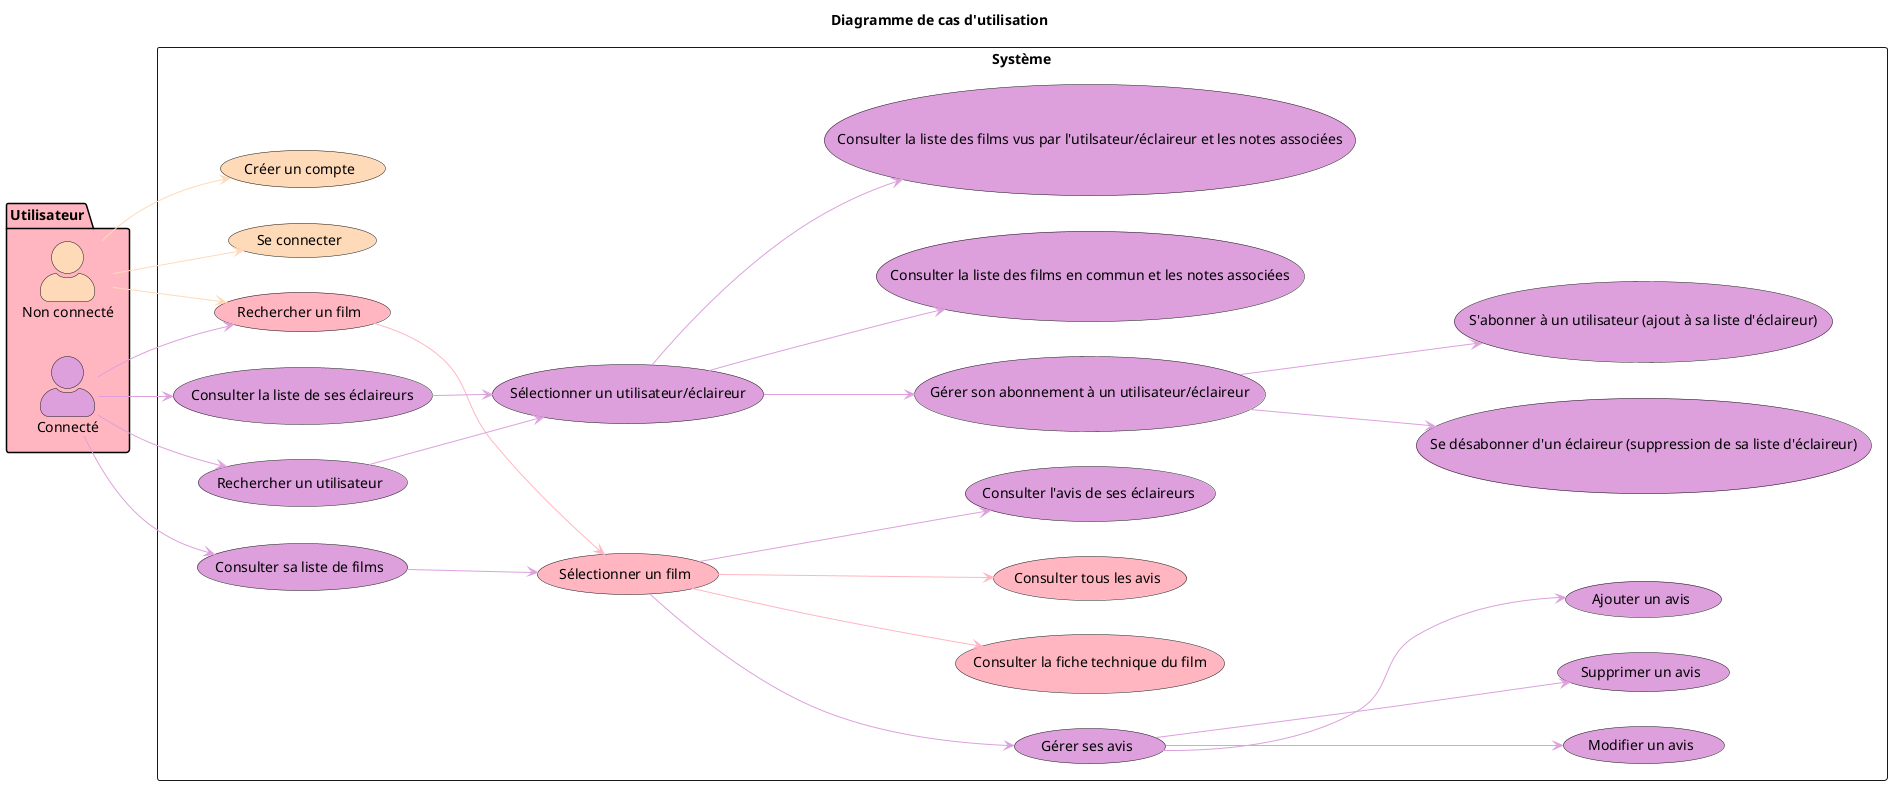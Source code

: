 @startuml Diagramme de cas d'utilisation
title Diagramme de cas d'utilisation
left to right direction

' Activer le style awesome pour les acteurs
skinparam actorStyle awesome
package Utilisateur #FFB6C1 {
' Styliser chaque acteur séparément
actor "Non connecté" as u1 #FFDAB9
actor "Connecté" as u2 #DDA0DD
}

rectangle Système {
  usecase "Consulter la liste de ses éclaireurs" as 2 #DDA0DD
  usecase "Rechercher un utilisateur" as 3 #DDA0DD
  usecase "Sélectionner un utilisateur/éclaireur" as 4 #DDA0DD
  usecase "Consulter la liste des films en commun et les notes associées" as 5 #DDA0DD
  usecase "Consulter la liste des films vus par l'utilsateur/éclaireur et les notes associées" as 6 #DDA0DD
  usecase "Gérer son abonnement à un utilisateur/éclaireur" as 7 #DDA0DD
  usecase "S'abonner à un utilisateur (ajout à sa liste d'éclaireur)" as 8 #DDA0DD
  usecase "Se désabonner d'un éclaireur (suppression de sa liste d'éclaireur)" as 9 #DDA0DD
  usecase "Consulter sa liste de films" as 10 #DDA0DD
  usecase "Rechercher un film" as 11 #FFB6C1
  usecase "Sélectionner un film" as 12 #FFB6C1
  usecase "Consulter la fiche technique du film" as 13 #FFB6C1
  usecase "Consulter tous les avis" as 14 #FFB6C1
  usecase "Consulter l'avis de ses éclaireurs" as 15 #DDA0DD
  usecase "Gérer ses avis" as 16 #DDA0DD
  usecase "Ajouter un avis" as 17 #DDA0DD
  usecase "Modifier un avis" as 18 #DDA0DD
  usecase "Supprimer un avis" as 19 #DDA0DD
  usecase "Créer un compte" as 20 #FFDAB9
  usecase "Se connecter" as 21 #FFDAB9
}
u1 --> 11 #FFDAB9
10 --> 12 #DDA0DD
11 --> 12 #FFB6C1
12 --> 13 #FFB6C1
12 --> 14 #FFB6C1
12 --> 15 #DDA0DD
12 --> 16 #DDA0DD
16 --> 17 #DDA0DD
16 --> 18 #DDA0DD
16 --> 19 #DDA0DD
u1 --> 20 #FFDAB9
u1 --> 21 #FFDAB9
u2 --> 11 #DDA0DD
u2 --> 2 #DDA0DD
u2 --> 3 #DDA0DD
2 --> 4 #DDA0DD
3 --> 4 #DDA0DD
4 --> 5 #DDA0DD
4 --> 6 #DDA0DD
4 --> 7 #DDA0DD
7 --> 8 #DDA0DD
7 --> 9 #DDA0DD
u2 --> 10 #DDA0DD
@enduml
